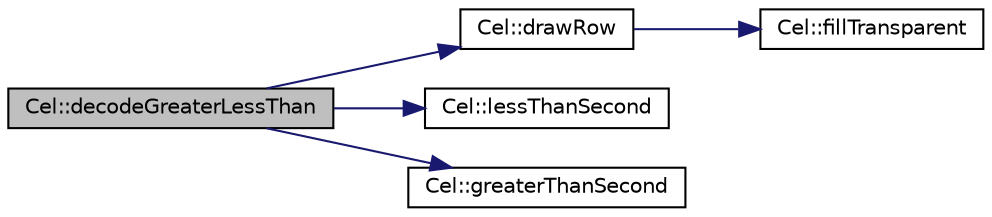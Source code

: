 digraph G
{
  edge [fontname="Helvetica",fontsize="10",labelfontname="Helvetica",labelfontsize="10"];
  node [fontname="Helvetica",fontsize="10",shape=record];
  rankdir="LR";
  Node1 [label="Cel::decodeGreaterLessThan",height=0.2,width=0.4,color="black", fillcolor="grey75", style="filled" fontcolor="black"];
  Node1 -> Node2 [color="midnightblue",fontsize="10",style="solid",fontname="Helvetica"];
  Node2 [label="Cel::drawRow",height=0.2,width=0.4,color="black", fillcolor="white", style="filled",URL="$namespace_cel.html#a3bb8d81110887523119ae23b019cac2c"];
  Node2 -> Node3 [color="midnightblue",fontsize="10",style="solid",fontname="Helvetica"];
  Node3 [label="Cel::fillTransparent",height=0.2,width=0.4,color="black", fillcolor="white", style="filled",URL="$namespace_cel.html#ae30f06d0e7a345473f58e2de84f9332c"];
  Node1 -> Node4 [color="midnightblue",fontsize="10",style="solid",fontname="Helvetica"];
  Node4 [label="Cel::lessThanSecond",height=0.2,width=0.4,color="black", fillcolor="white", style="filled",URL="$namespace_cel.html#aead8afcd6fb3e146b586bf2b147d8c4b"];
  Node1 -> Node5 [color="midnightblue",fontsize="10",style="solid",fontname="Helvetica"];
  Node5 [label="Cel::greaterThanSecond",height=0.2,width=0.4,color="black", fillcolor="white", style="filled",URL="$namespace_cel.html#a66479e176c7a5620791a4e88e114ed49"];
}
